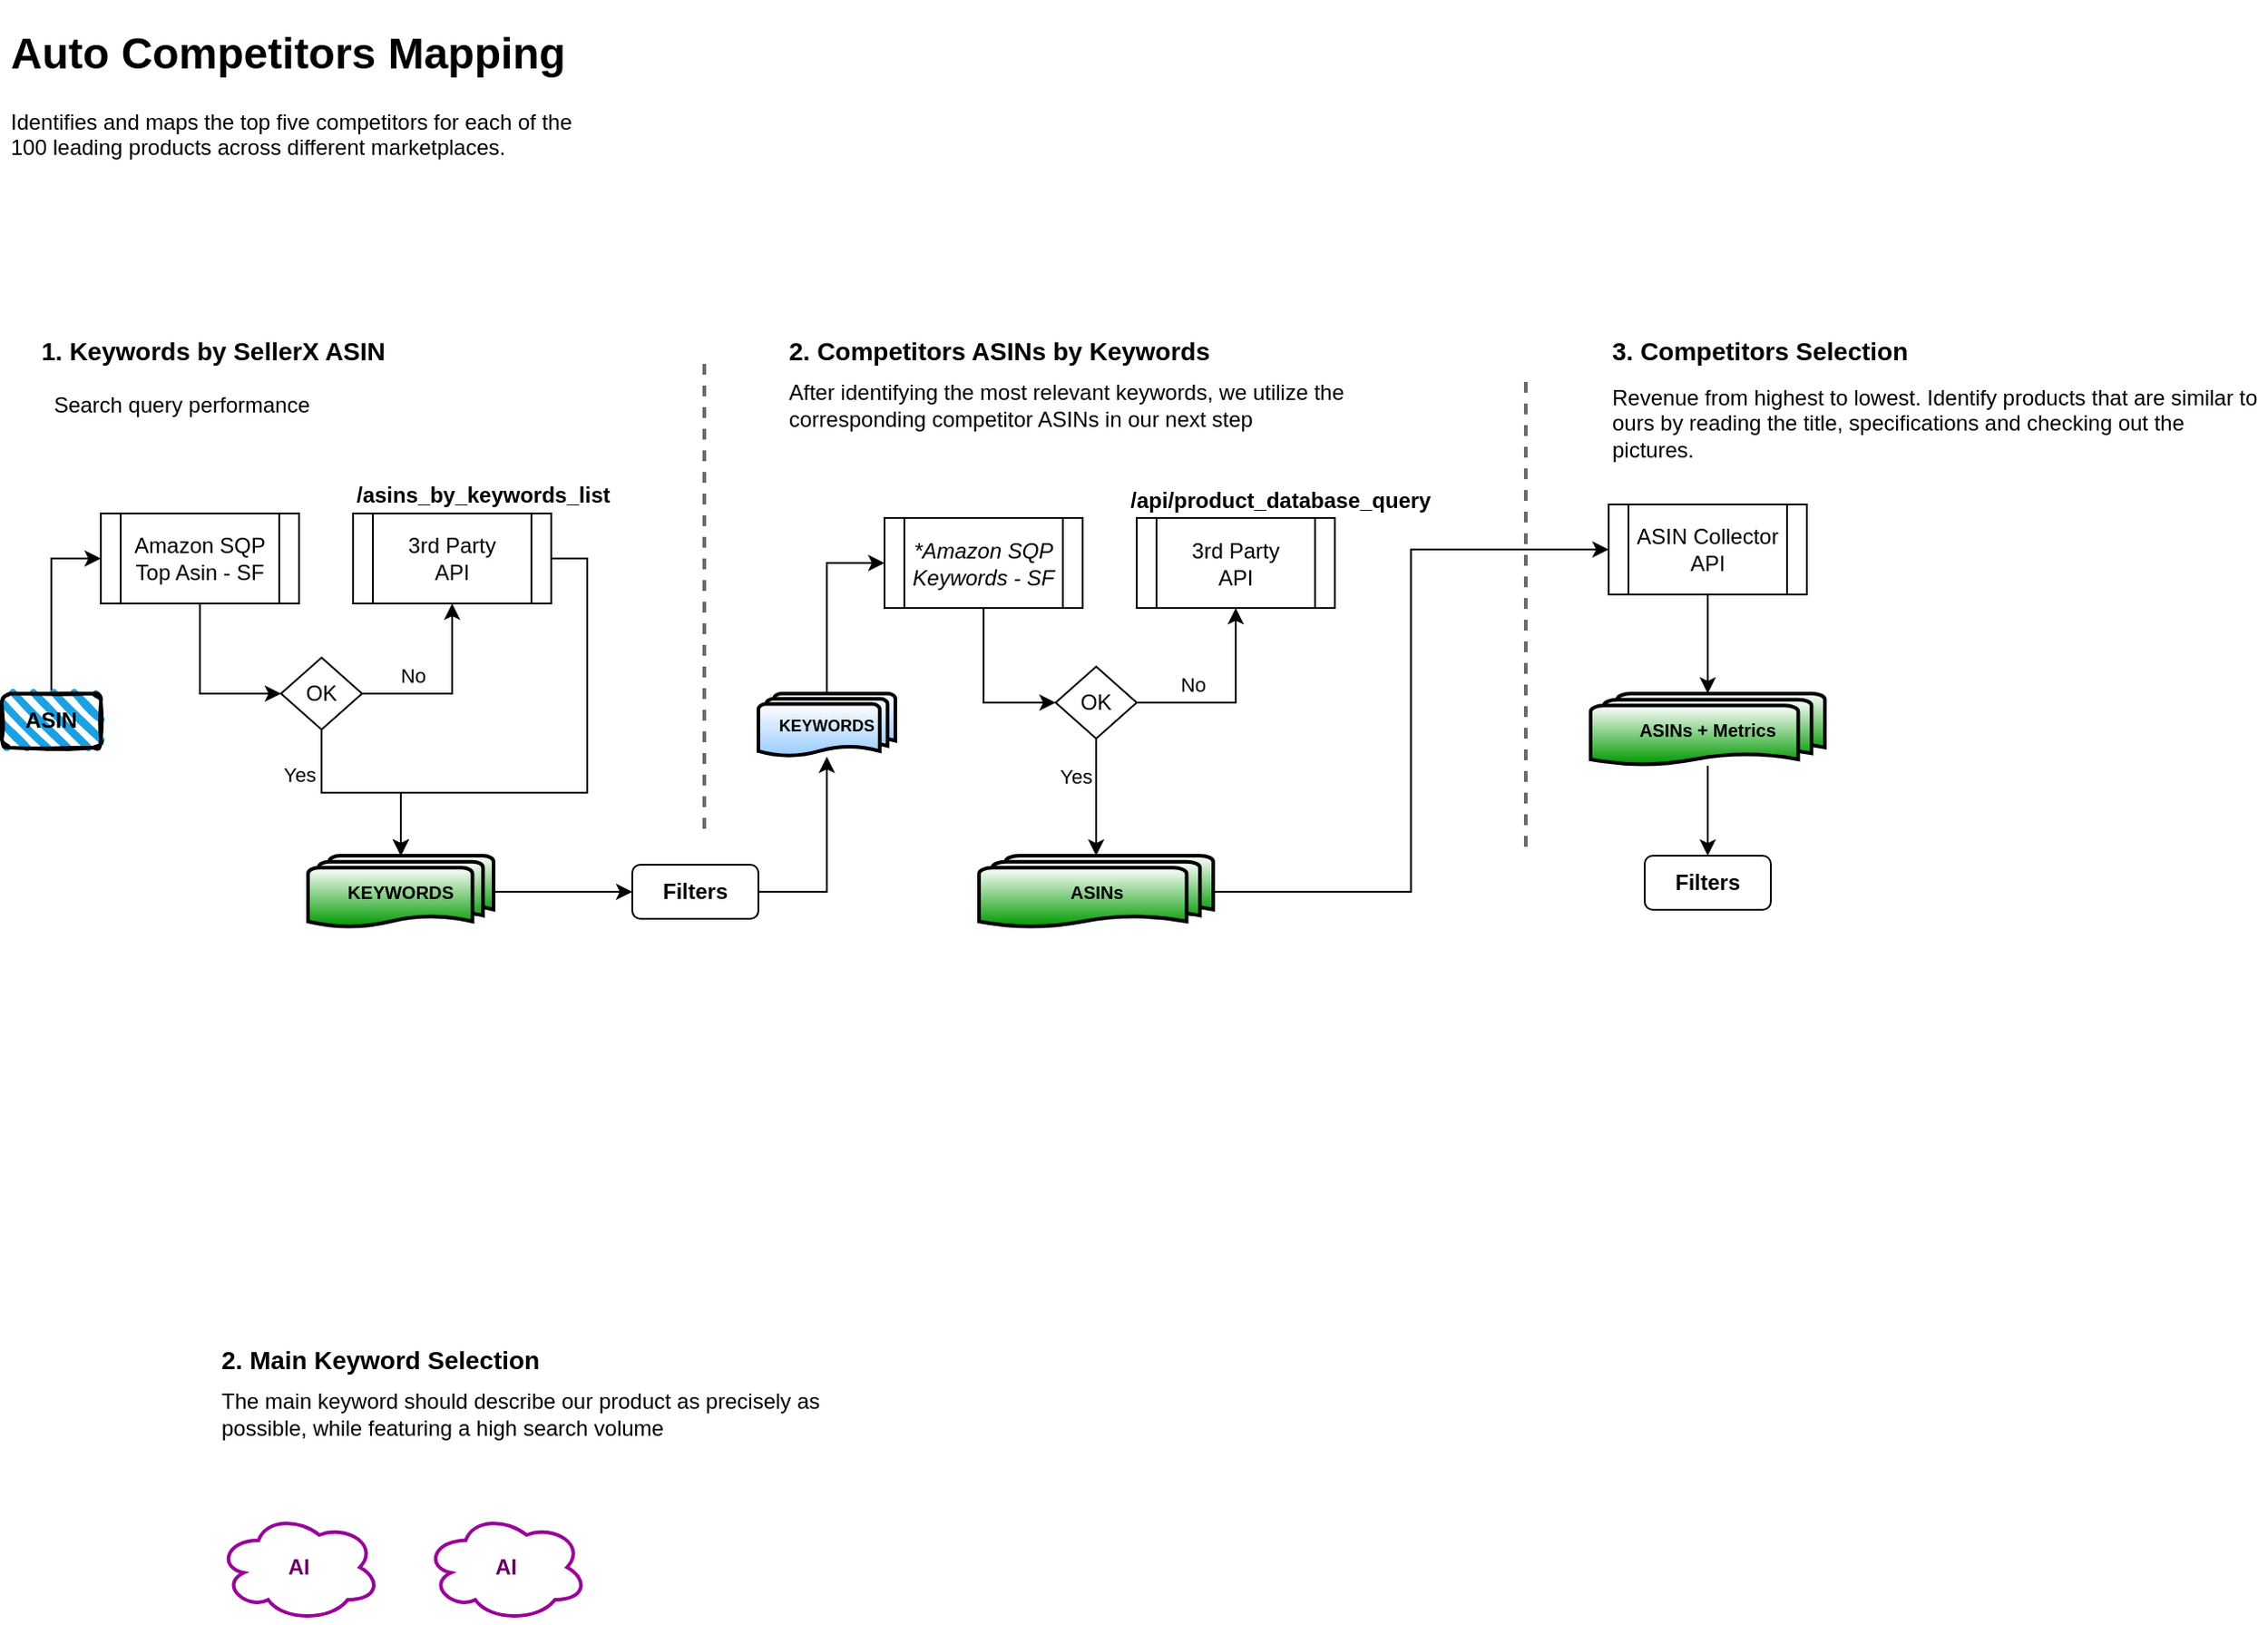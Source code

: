 <mxfile version="21.8.2" type="github">
  <diagram id="C5RBs43oDa-KdzZeNtuy" name="Page-1">
    <mxGraphModel dx="2241" dy="862" grid="1" gridSize="10" guides="1" tooltips="1" connect="1" arrows="1" fold="1" page="1" pageScale="1" pageWidth="827" pageHeight="1169" math="0" shadow="0">
      <root>
        <mxCell id="WIyWlLk6GJQsqaUBKTNV-0" />
        <mxCell id="WIyWlLk6GJQsqaUBKTNV-1" parent="WIyWlLk6GJQsqaUBKTNV-0" />
        <mxCell id="stVHDZEVp9g0nivzBu3Q-0" value="&lt;h1&gt;Auto Competitors Mapping&lt;/h1&gt;Identifies and maps the top five competitors for each of the 100 leading products across different marketplaces.&lt;p&gt;.&lt;/p&gt;" style="text;html=1;strokeColor=none;fillColor=none;spacing=5;spacingTop=-20;whiteSpace=wrap;overflow=hidden;rounded=0;" parent="WIyWlLk6GJQsqaUBKTNV-1" vertex="1">
          <mxGeometry x="-20" y="50" width="320" height="90" as="geometry" />
        </mxCell>
        <mxCell id="stVHDZEVp9g0nivzBu3Q-1" value="" style="endArrow=none;html=1;rounded=0;strokeWidth=2;dashed=1;strokeColor=#696969;shadow=0;" parent="WIyWlLk6GJQsqaUBKTNV-1" edge="1">
          <mxGeometry width="50" height="50" relative="1" as="geometry">
            <mxPoint x="370" y="500" as="sourcePoint" />
            <mxPoint x="370" y="240" as="targetPoint" />
          </mxGeometry>
        </mxCell>
        <mxCell id="stVHDZEVp9g0nivzBu3Q-4" value="1. Keywords by SellerX ASIN" style="text;html=1;strokeColor=none;fillColor=none;align=left;verticalAlign=middle;whiteSpace=wrap;rounded=0;fontSize=14;fontStyle=1" parent="WIyWlLk6GJQsqaUBKTNV-1" vertex="1">
          <mxGeometry y="220" width="210" height="30" as="geometry" />
        </mxCell>
        <mxCell id="stVHDZEVp9g0nivzBu3Q-9" style="edgeStyle=orthogonalEdgeStyle;rounded=0;orthogonalLoop=1;jettySize=auto;html=1;entryX=0;entryY=0.5;entryDx=0;entryDy=0;" parent="WIyWlLk6GJQsqaUBKTNV-1" source="stVHDZEVp9g0nivzBu3Q-5" target="stVHDZEVp9g0nivzBu3Q-7" edge="1">
          <mxGeometry relative="1" as="geometry" />
        </mxCell>
        <mxCell id="stVHDZEVp9g0nivzBu3Q-5" value="&lt;b&gt;ASIN&lt;/b&gt;" style="rounded=1;whiteSpace=wrap;html=1;strokeWidth=2;fillWeight=4;hachureGap=8;hachureAngle=45;fillColor=#1ba1e2;sketch=1;" parent="WIyWlLk6GJQsqaUBKTNV-1" vertex="1">
          <mxGeometry x="-20" y="425" width="55" height="30" as="geometry" />
        </mxCell>
        <mxCell id="stVHDZEVp9g0nivzBu3Q-11" style="edgeStyle=orthogonalEdgeStyle;rounded=0;orthogonalLoop=1;jettySize=auto;html=1;exitX=0.5;exitY=1;exitDx=0;exitDy=0;entryX=0;entryY=0.5;entryDx=0;entryDy=0;" parent="WIyWlLk6GJQsqaUBKTNV-1" source="stVHDZEVp9g0nivzBu3Q-7" target="stVHDZEVp9g0nivzBu3Q-10" edge="1">
          <mxGeometry relative="1" as="geometry" />
        </mxCell>
        <mxCell id="stVHDZEVp9g0nivzBu3Q-7" value="Amazon SQP&lt;br&gt;Top Asin - SF" style="shape=process;whiteSpace=wrap;html=1;backgroundOutline=1;" parent="WIyWlLk6GJQsqaUBKTNV-1" vertex="1">
          <mxGeometry x="35" y="325" width="110" height="50" as="geometry" />
        </mxCell>
        <mxCell id="stVHDZEVp9g0nivzBu3Q-8" value="3rd Party&lt;br&gt;API" style="shape=process;whiteSpace=wrap;html=1;backgroundOutline=1;" parent="WIyWlLk6GJQsqaUBKTNV-1" vertex="1">
          <mxGeometry x="175" y="325" width="110" height="50" as="geometry" />
        </mxCell>
        <mxCell id="stVHDZEVp9g0nivzBu3Q-12" style="edgeStyle=orthogonalEdgeStyle;rounded=0;orthogonalLoop=1;jettySize=auto;html=1;entryX=0.5;entryY=1;entryDx=0;entryDy=0;exitX=1;exitY=0.5;exitDx=0;exitDy=0;" parent="WIyWlLk6GJQsqaUBKTNV-1" source="stVHDZEVp9g0nivzBu3Q-10" target="stVHDZEVp9g0nivzBu3Q-8" edge="1">
          <mxGeometry relative="1" as="geometry" />
        </mxCell>
        <mxCell id="stVHDZEVp9g0nivzBu3Q-13" value="No" style="edgeLabel;html=1;align=center;verticalAlign=middle;resizable=0;points=[];" parent="stVHDZEVp9g0nivzBu3Q-12" vertex="1" connectable="0">
          <mxGeometry x="-0.219" y="4" relative="1" as="geometry">
            <mxPoint x="-11" y="-6" as="offset" />
          </mxGeometry>
        </mxCell>
        <mxCell id="stVHDZEVp9g0nivzBu3Q-10" value="OK" style="rhombus;whiteSpace=wrap;html=1;" parent="WIyWlLk6GJQsqaUBKTNV-1" vertex="1">
          <mxGeometry x="135" y="405" width="45" height="40" as="geometry" />
        </mxCell>
        <mxCell id="stVHDZEVp9g0nivzBu3Q-15" value="2. Main Keyword Selection" style="text;html=1;strokeColor=none;fillColor=none;align=left;verticalAlign=middle;whiteSpace=wrap;rounded=0;fontSize=14;fontStyle=1" parent="WIyWlLk6GJQsqaUBKTNV-1" vertex="1">
          <mxGeometry x="100" y="780" width="215" height="30" as="geometry" />
        </mxCell>
        <mxCell id="stVHDZEVp9g0nivzBu3Q-16" value="3. Competitors Selection" style="text;html=1;strokeColor=none;fillColor=none;align=left;verticalAlign=middle;whiteSpace=wrap;rounded=0;fontSize=14;fontStyle=1" parent="WIyWlLk6GJQsqaUBKTNV-1" vertex="1">
          <mxGeometry x="872" y="220" width="170" height="30" as="geometry" />
        </mxCell>
        <mxCell id="-QlwTN2asBw5_g4uzWNm-14" style="edgeStyle=orthogonalEdgeStyle;rounded=0;orthogonalLoop=1;jettySize=auto;html=1;exitX=1;exitY=0.5;exitDx=0;exitDy=0;exitPerimeter=0;entryX=0;entryY=0.5;entryDx=0;entryDy=0;" parent="WIyWlLk6GJQsqaUBKTNV-1" source="stVHDZEVp9g0nivzBu3Q-17" target="-QlwTN2asBw5_g4uzWNm-6" edge="1">
          <mxGeometry relative="1" as="geometry" />
        </mxCell>
        <mxCell id="stVHDZEVp9g0nivzBu3Q-17" value="&lt;b style=&quot;font-size: 10px;&quot;&gt;KEYWORDS&lt;/b&gt;" style="strokeWidth=2;html=1;shape=mxgraph.flowchart.multi-document;whiteSpace=wrap;gradientColor=#009900;fontSize=10;" parent="WIyWlLk6GJQsqaUBKTNV-1" vertex="1">
          <mxGeometry x="150" y="515" width="103" height="40" as="geometry" />
        </mxCell>
        <mxCell id="stVHDZEVp9g0nivzBu3Q-18" style="edgeStyle=orthogonalEdgeStyle;rounded=0;orthogonalLoop=1;jettySize=auto;html=1;entryX=0.5;entryY=0;entryDx=0;entryDy=0;entryPerimeter=0;" parent="WIyWlLk6GJQsqaUBKTNV-1" source="stVHDZEVp9g0nivzBu3Q-10" target="stVHDZEVp9g0nivzBu3Q-17" edge="1">
          <mxGeometry relative="1" as="geometry" />
        </mxCell>
        <mxCell id="stVHDZEVp9g0nivzBu3Q-19" value="Yes" style="edgeLabel;html=1;align=center;verticalAlign=middle;resizable=0;points=[];" parent="stVHDZEVp9g0nivzBu3Q-18" vertex="1" connectable="0">
          <mxGeometry x="-0.367" y="-3" relative="1" as="geometry">
            <mxPoint x="-14" y="-13" as="offset" />
          </mxGeometry>
        </mxCell>
        <mxCell id="-QlwTN2asBw5_g4uzWNm-0" value="/asins_by_keywords_list" style="text;html=1;strokeColor=none;fillColor=none;align=left;verticalAlign=middle;whiteSpace=wrap;rounded=0;fontStyle=1" parent="WIyWlLk6GJQsqaUBKTNV-1" vertex="1">
          <mxGeometry x="175" y="310" width="170" height="10" as="geometry" />
        </mxCell>
        <mxCell id="-QlwTN2asBw5_g4uzWNm-1" value="Search query performance" style="text;html=1;strokeColor=none;fillColor=none;align=center;verticalAlign=middle;whiteSpace=wrap;rounded=0;" parent="WIyWlLk6GJQsqaUBKTNV-1" vertex="1">
          <mxGeometry y="250" width="160" height="30" as="geometry" />
        </mxCell>
        <mxCell id="-QlwTN2asBw5_g4uzWNm-2" value="The main keyword should describe our product as precisely as possible, while featuring a high search volume" style="text;html=1;strokeColor=none;fillColor=none;align=left;verticalAlign=middle;whiteSpace=wrap;rounded=0;" parent="WIyWlLk6GJQsqaUBKTNV-1" vertex="1">
          <mxGeometry x="100" y="810" width="345" height="30" as="geometry" />
        </mxCell>
        <mxCell id="-QlwTN2asBw5_g4uzWNm-3" value="Revenue from highest to lowest. Identify products that are similar to ours by reading the title, specifications and checking out the pictures." style="text;html=1;strokeColor=none;fillColor=none;align=left;verticalAlign=middle;whiteSpace=wrap;rounded=0;" parent="WIyWlLk6GJQsqaUBKTNV-1" vertex="1">
          <mxGeometry x="872" y="250" width="365" height="50" as="geometry" />
        </mxCell>
        <mxCell id="-QlwTN2asBw5_g4uzWNm-4" value="/api/product_database_query" style="text;html=1;strokeColor=none;fillColor=none;align=center;verticalAlign=middle;whiteSpace=wrap;rounded=0;fontStyle=1" parent="WIyWlLk6GJQsqaUBKTNV-1" vertex="1">
          <mxGeometry x="610" y="302.5" width="160" height="30" as="geometry" />
        </mxCell>
        <mxCell id="-QlwTN2asBw5_g4uzWNm-5" value="3rd Party&lt;br style=&quot;border-color: var(--border-color);&quot;&gt;API" style="shape=process;whiteSpace=wrap;html=1;backgroundOutline=1;" parent="WIyWlLk6GJQsqaUBKTNV-1" vertex="1">
          <mxGeometry x="610" y="327.5" width="110" height="50" as="geometry" />
        </mxCell>
        <mxCell id="-QlwTN2asBw5_g4uzWNm-11" style="edgeStyle=orthogonalEdgeStyle;rounded=0;orthogonalLoop=1;jettySize=auto;html=1;exitX=1;exitY=0.5;exitDx=0;exitDy=0;" parent="WIyWlLk6GJQsqaUBKTNV-1" source="-QlwTN2asBw5_g4uzWNm-6" target="-QlwTN2asBw5_g4uzWNm-10" edge="1">
          <mxGeometry relative="1" as="geometry" />
        </mxCell>
        <mxCell id="-QlwTN2asBw5_g4uzWNm-6" value="Filters" style="rounded=1;whiteSpace=wrap;html=1;fontStyle=1;" parent="WIyWlLk6GJQsqaUBKTNV-1" vertex="1">
          <mxGeometry x="330" y="520" width="70" height="30" as="geometry" />
        </mxCell>
        <mxCell id="-QlwTN2asBw5_g4uzWNm-16" value="" style="edgeStyle=orthogonalEdgeStyle;rounded=0;orthogonalLoop=1;jettySize=auto;html=1;entryX=0;entryY=0.5;entryDx=0;entryDy=0;exitX=0.5;exitY=0;exitDx=0;exitDy=0;exitPerimeter=0;" parent="WIyWlLk6GJQsqaUBKTNV-1" source="-QlwTN2asBw5_g4uzWNm-10" target="v9-jwy_baAWpza8GN5LS-1" edge="1">
          <mxGeometry relative="1" as="geometry" />
        </mxCell>
        <mxCell id="-QlwTN2asBw5_g4uzWNm-10" value="&lt;b style=&quot;font-size: 9px;&quot;&gt;KEYWORDS&lt;/b&gt;" style="strokeWidth=2;html=1;shape=mxgraph.flowchart.multi-document;whiteSpace=wrap;gradientColor=#99CCFF;fontSize=9;align=center;" parent="WIyWlLk6GJQsqaUBKTNV-1" vertex="1">
          <mxGeometry x="400" y="425" width="76" height="35" as="geometry" />
        </mxCell>
        <mxCell id="v9-jwy_baAWpza8GN5LS-12" style="edgeStyle=orthogonalEdgeStyle;rounded=0;orthogonalLoop=1;jettySize=auto;html=1;exitX=1;exitY=0.5;exitDx=0;exitDy=0;exitPerimeter=0;entryX=0;entryY=0.5;entryDx=0;entryDy=0;" edge="1" parent="WIyWlLk6GJQsqaUBKTNV-1" source="-QlwTN2asBw5_g4uzWNm-17" target="v9-jwy_baAWpza8GN5LS-16">
          <mxGeometry relative="1" as="geometry">
            <mxPoint x="720" y="535" as="targetPoint" />
          </mxGeometry>
        </mxCell>
        <mxCell id="-QlwTN2asBw5_g4uzWNm-17" value="&lt;b style=&quot;font-size: 10px;&quot;&gt;ASINs&lt;/b&gt;" style="strokeWidth=2;html=1;shape=mxgraph.flowchart.multi-document;whiteSpace=wrap;gradientColor=#009900;fontSize=10;align=center;" parent="WIyWlLk6GJQsqaUBKTNV-1" vertex="1">
          <mxGeometry x="522.5" y="515" width="130" height="40" as="geometry" />
        </mxCell>
        <mxCell id="-QlwTN2asBw5_g4uzWNm-21" value="&lt;b&gt;AI&lt;/b&gt;" style="ellipse;shape=cloud;whiteSpace=wrap;html=1;strokeWidth=2;strokeColor=#990099;fontColor=#660066;" parent="WIyWlLk6GJQsqaUBKTNV-1" vertex="1">
          <mxGeometry x="100" y="880" width="90" height="60" as="geometry" />
        </mxCell>
        <mxCell id="v9-jwy_baAWpza8GN5LS-5" style="edgeStyle=orthogonalEdgeStyle;rounded=0;orthogonalLoop=1;jettySize=auto;html=1;entryX=0;entryY=0.5;entryDx=0;entryDy=0;" edge="1" parent="WIyWlLk6GJQsqaUBKTNV-1" source="v9-jwy_baAWpza8GN5LS-1" target="v9-jwy_baAWpza8GN5LS-2">
          <mxGeometry relative="1" as="geometry" />
        </mxCell>
        <mxCell id="v9-jwy_baAWpza8GN5LS-1" value="&lt;i&gt;*Amazon SQP&lt;br&gt;&lt;/i&gt;&lt;div style=&quot;&quot;&gt;&lt;span style=&quot;background-color: initial;&quot;&gt;&lt;i&gt;Keywords - SF&lt;/i&gt;&lt;/span&gt;&lt;/div&gt;" style="shape=process;whiteSpace=wrap;html=1;backgroundOutline=1;align=center;" vertex="1" parent="WIyWlLk6GJQsqaUBKTNV-1">
          <mxGeometry x="470" y="327.5" width="110" height="50" as="geometry" />
        </mxCell>
        <mxCell id="v9-jwy_baAWpza8GN5LS-2" value="OK" style="rhombus;whiteSpace=wrap;html=1;" vertex="1" parent="WIyWlLk6GJQsqaUBKTNV-1">
          <mxGeometry x="565" y="410" width="45" height="40" as="geometry" />
        </mxCell>
        <mxCell id="v9-jwy_baAWpza8GN5LS-3" style="edgeStyle=orthogonalEdgeStyle;rounded=0;orthogonalLoop=1;jettySize=auto;html=1;entryX=0.5;entryY=1;entryDx=0;entryDy=0;exitX=1;exitY=0.5;exitDx=0;exitDy=0;" edge="1" parent="WIyWlLk6GJQsqaUBKTNV-1" source="v9-jwy_baAWpza8GN5LS-2" target="-QlwTN2asBw5_g4uzWNm-5">
          <mxGeometry relative="1" as="geometry">
            <mxPoint x="620" y="500" as="sourcePoint" />
            <mxPoint x="670" y="450" as="targetPoint" />
          </mxGeometry>
        </mxCell>
        <mxCell id="v9-jwy_baAWpza8GN5LS-4" value="No" style="edgeLabel;html=1;align=center;verticalAlign=middle;resizable=0;points=[];" vertex="1" connectable="0" parent="v9-jwy_baAWpza8GN5LS-3">
          <mxGeometry x="-0.219" y="4" relative="1" as="geometry">
            <mxPoint x="-11" y="-6" as="offset" />
          </mxGeometry>
        </mxCell>
        <mxCell id="v9-jwy_baAWpza8GN5LS-6" style="edgeStyle=orthogonalEdgeStyle;rounded=0;orthogonalLoop=1;jettySize=auto;html=1;entryX=0.5;entryY=0;entryDx=0;entryDy=0;entryPerimeter=0;exitX=0.5;exitY=1;exitDx=0;exitDy=0;" edge="1" parent="WIyWlLk6GJQsqaUBKTNV-1" source="v9-jwy_baAWpza8GN5LS-2" target="-QlwTN2asBw5_g4uzWNm-17">
          <mxGeometry relative="1" as="geometry">
            <mxPoint x="593" y="555" as="sourcePoint" />
            <mxPoint x="644" y="630" as="targetPoint" />
          </mxGeometry>
        </mxCell>
        <mxCell id="v9-jwy_baAWpza8GN5LS-7" value="Yes" style="edgeLabel;html=1;align=center;verticalAlign=middle;resizable=0;points=[];" vertex="1" connectable="0" parent="v9-jwy_baAWpza8GN5LS-6">
          <mxGeometry x="-0.367" y="-3" relative="1" as="geometry">
            <mxPoint x="-9" as="offset" />
          </mxGeometry>
        </mxCell>
        <mxCell id="v9-jwy_baAWpza8GN5LS-10" value="" style="endArrow=none;html=1;rounded=0;strokeWidth=2;dashed=1;strokeColor=#696969;shadow=0;" edge="1" parent="WIyWlLk6GJQsqaUBKTNV-1">
          <mxGeometry width="50" height="50" relative="1" as="geometry">
            <mxPoint x="826" y="510" as="sourcePoint" />
            <mxPoint x="826" y="250" as="targetPoint" />
          </mxGeometry>
        </mxCell>
        <mxCell id="v9-jwy_baAWpza8GN5LS-16" value="ASIN Collector&lt;br&gt;API" style="shape=process;whiteSpace=wrap;html=1;backgroundOutline=1;" vertex="1" parent="WIyWlLk6GJQsqaUBKTNV-1">
          <mxGeometry x="872" y="320" width="110" height="50" as="geometry" />
        </mxCell>
        <mxCell id="v9-jwy_baAWpza8GN5LS-18" value="&lt;b&gt;AI&lt;/b&gt;" style="ellipse;shape=cloud;whiteSpace=wrap;html=1;strokeWidth=2;strokeColor=#990099;fontColor=#660066;" vertex="1" parent="WIyWlLk6GJQsqaUBKTNV-1">
          <mxGeometry x="215" y="880" width="90" height="60" as="geometry" />
        </mxCell>
        <mxCell id="v9-jwy_baAWpza8GN5LS-19" style="edgeStyle=orthogonalEdgeStyle;rounded=0;orthogonalLoop=1;jettySize=auto;html=1;exitX=1;exitY=0.5;exitDx=0;exitDy=0;entryX=0.5;entryY=0;entryDx=0;entryDy=0;entryPerimeter=0;" edge="1" parent="WIyWlLk6GJQsqaUBKTNV-1" source="stVHDZEVp9g0nivzBu3Q-8" target="stVHDZEVp9g0nivzBu3Q-17">
          <mxGeometry relative="1" as="geometry">
            <Array as="points">
              <mxPoint x="305" y="350" />
              <mxPoint x="305" y="480" />
              <mxPoint x="202" y="480" />
            </Array>
          </mxGeometry>
        </mxCell>
        <mxCell id="v9-jwy_baAWpza8GN5LS-24" style="edgeStyle=orthogonalEdgeStyle;rounded=0;orthogonalLoop=1;jettySize=auto;html=1;" edge="1" parent="WIyWlLk6GJQsqaUBKTNV-1" source="v9-jwy_baAWpza8GN5LS-21" target="v9-jwy_baAWpza8GN5LS-23">
          <mxGeometry relative="1" as="geometry" />
        </mxCell>
        <mxCell id="v9-jwy_baAWpza8GN5LS-21" value="&lt;b style=&quot;font-size: 10px;&quot;&gt;ASINs + Metrics&lt;/b&gt;" style="strokeWidth=2;html=1;shape=mxgraph.flowchart.multi-document;whiteSpace=wrap;gradientColor=#009900;fontSize=10;align=center;" vertex="1" parent="WIyWlLk6GJQsqaUBKTNV-1">
          <mxGeometry x="862" y="425" width="130" height="40" as="geometry" />
        </mxCell>
        <mxCell id="v9-jwy_baAWpza8GN5LS-22" style="edgeStyle=orthogonalEdgeStyle;rounded=0;orthogonalLoop=1;jettySize=auto;html=1;entryX=0.5;entryY=0;entryDx=0;entryDy=0;entryPerimeter=0;" edge="1" parent="WIyWlLk6GJQsqaUBKTNV-1" source="v9-jwy_baAWpza8GN5LS-16" target="v9-jwy_baAWpza8GN5LS-21">
          <mxGeometry relative="1" as="geometry" />
        </mxCell>
        <mxCell id="v9-jwy_baAWpza8GN5LS-23" value="Filters" style="rounded=1;whiteSpace=wrap;html=1;fontStyle=1;" vertex="1" parent="WIyWlLk6GJQsqaUBKTNV-1">
          <mxGeometry x="892" y="515" width="70" height="30" as="geometry" />
        </mxCell>
        <mxCell id="v9-jwy_baAWpza8GN5LS-69" value="2. Competitors ASINs by Keywords" style="text;html=1;strokeColor=none;fillColor=none;align=left;verticalAlign=middle;whiteSpace=wrap;rounded=0;fontSize=14;fontStyle=1" vertex="1" parent="WIyWlLk6GJQsqaUBKTNV-1">
          <mxGeometry x="415" y="220" width="260" height="30" as="geometry" />
        </mxCell>
        <mxCell id="v9-jwy_baAWpza8GN5LS-70" value="After identifying the most relevant keywords, we utilize the corresponding competitor ASINs in our next step" style="text;html=1;strokeColor=none;fillColor=none;align=left;verticalAlign=middle;whiteSpace=wrap;rounded=0;" vertex="1" parent="WIyWlLk6GJQsqaUBKTNV-1">
          <mxGeometry x="415" y="250" width="345" height="30" as="geometry" />
        </mxCell>
      </root>
    </mxGraphModel>
  </diagram>
</mxfile>
